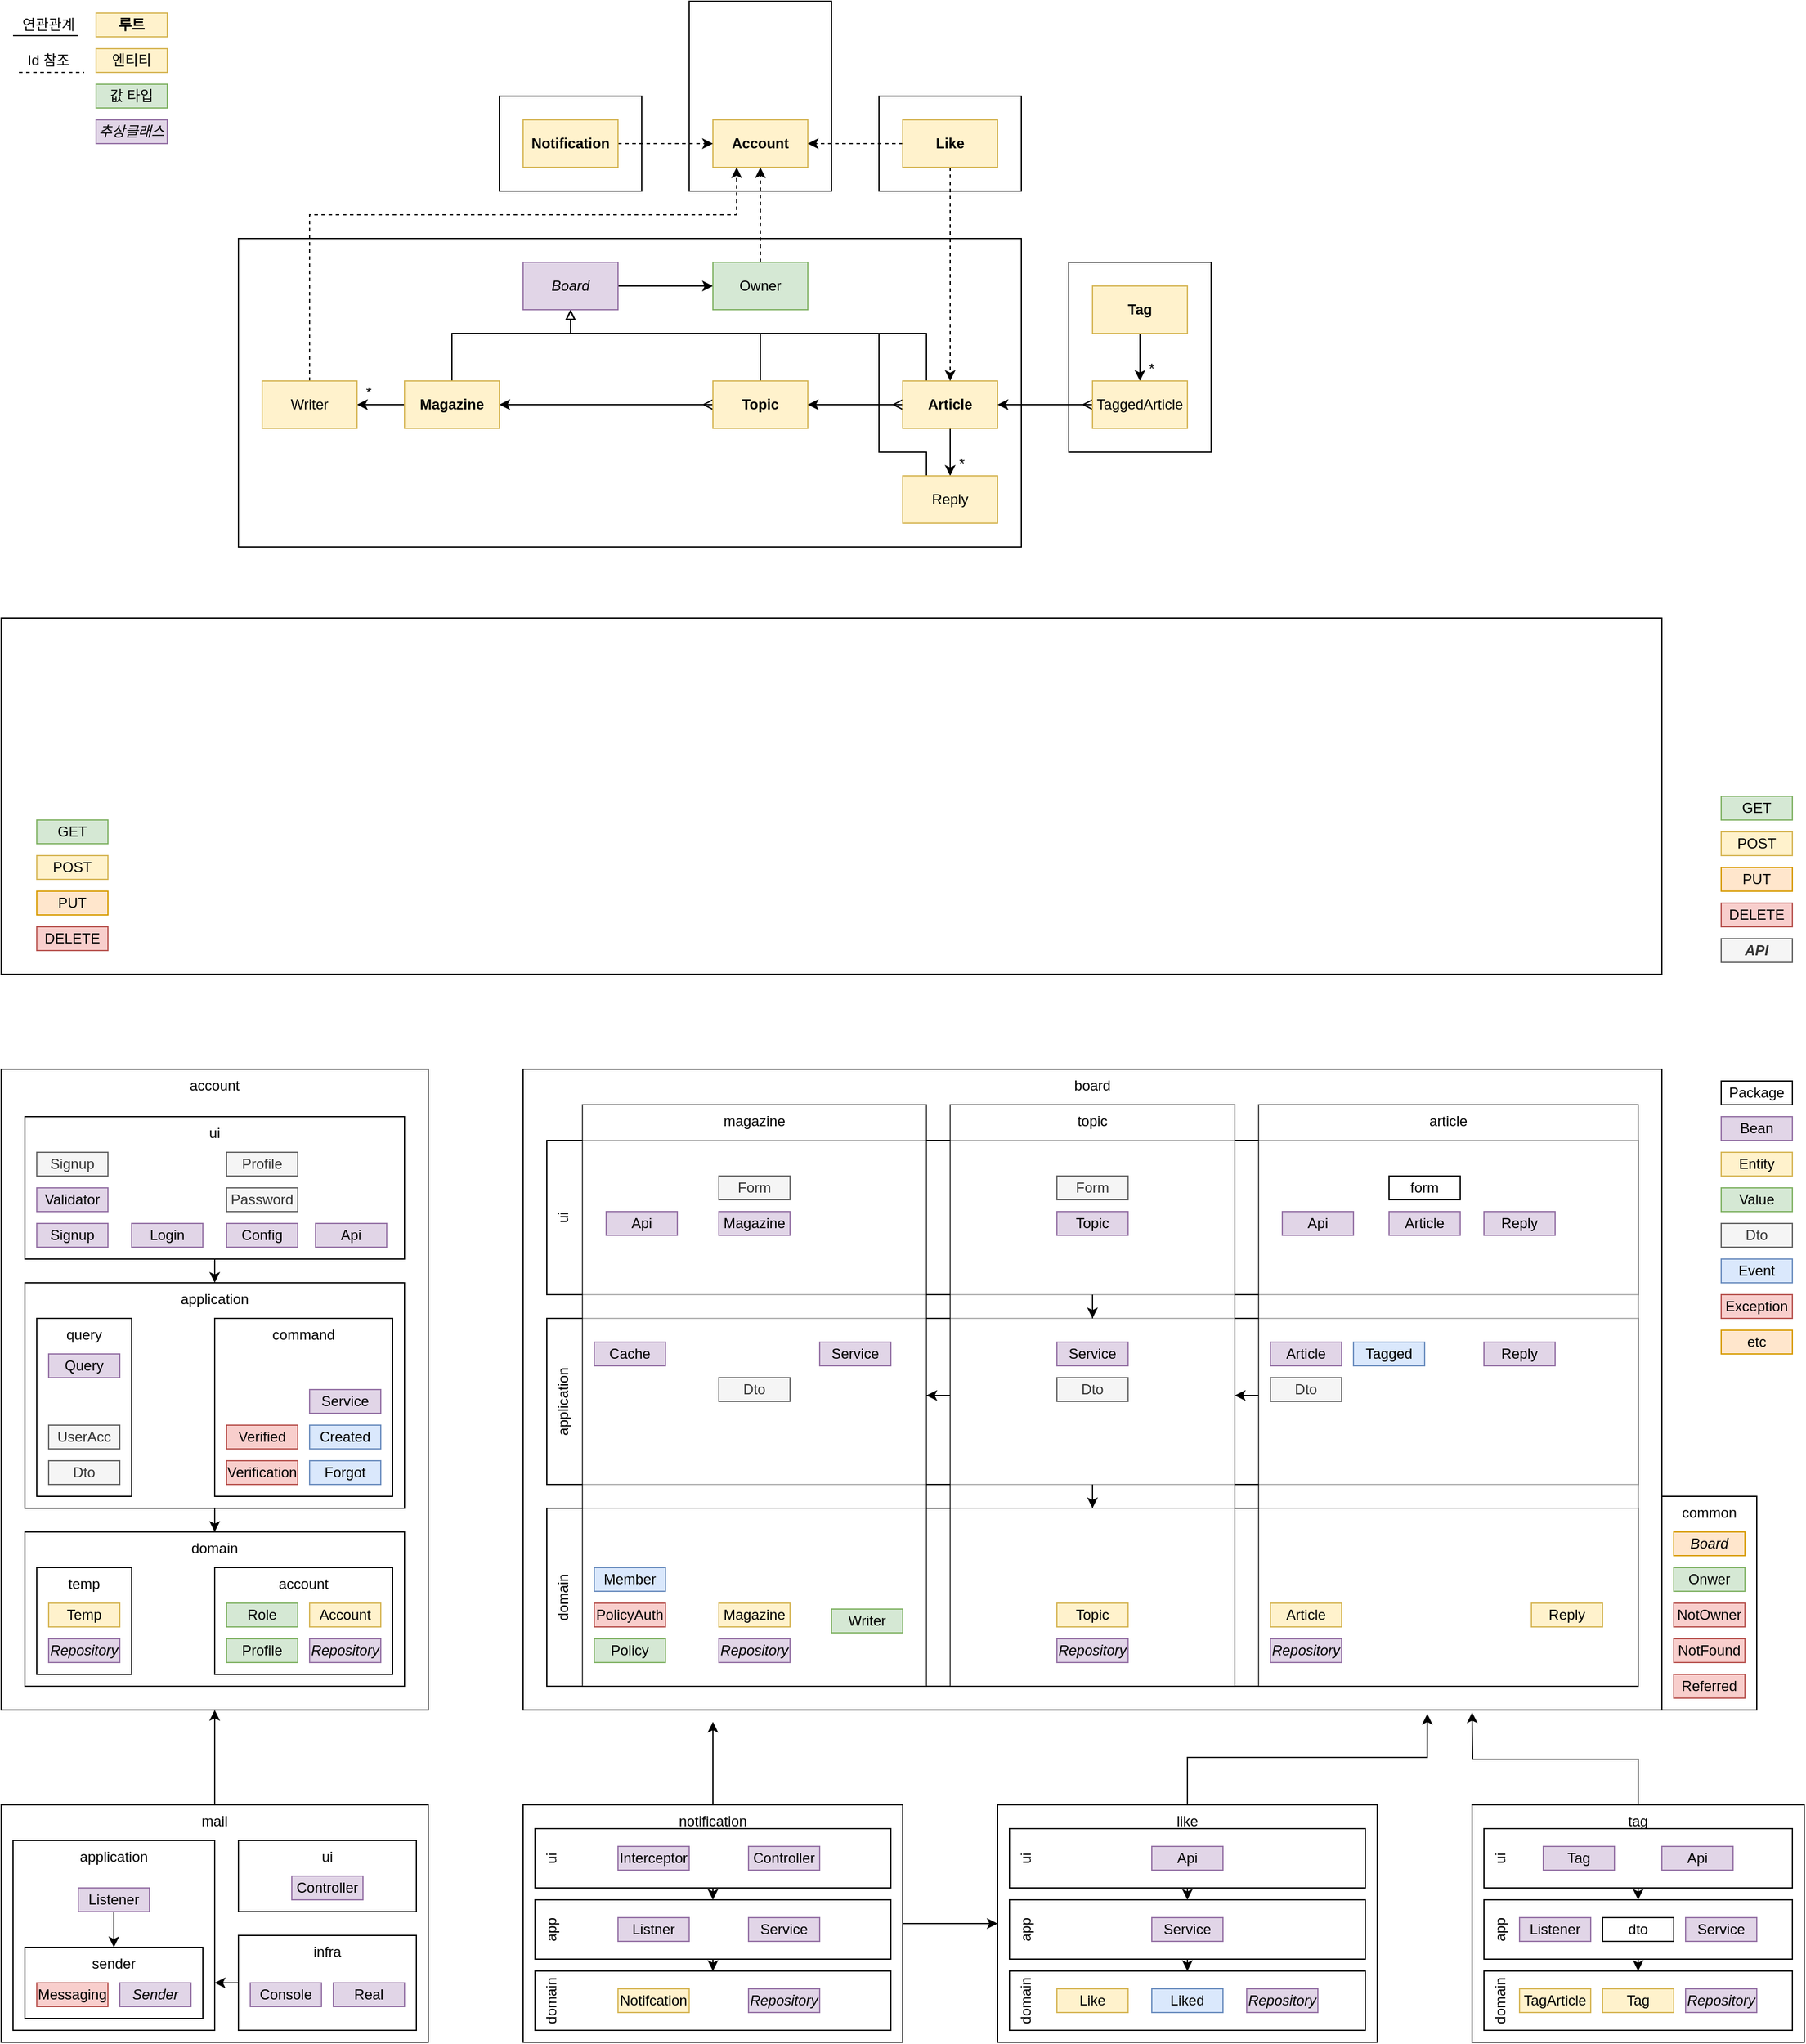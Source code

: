 <mxfile version="13.9.9" type="device"><diagram id="ZZNJzAvCKGJNHufnDKFV" name="Page-1"><mxGraphModel dx="2677" dy="1227" grid="1" gridSize="10" guides="1" tooltips="1" connect="1" arrows="1" fold="1" page="1" pageScale="1" pageWidth="1600" pageHeight="900" math="0" shadow="0"><root><mxCell id="0"/><mxCell id="1" parent="0"/><mxCell id="pK3plaUY-_CS5rjRikKl-25" value="mail" style="rounded=0;whiteSpace=wrap;html=1;horizontal=1;verticalAlign=top;" parent="1" vertex="1"><mxGeometry x="40" y="1560" width="360" height="200" as="geometry"/></mxCell><mxCell id="Tngi1Fy2NmoNI1kwDpmV-51" value="application" style="rounded=0;whiteSpace=wrap;html=1;horizontal=1;verticalAlign=top;" vertex="1" parent="1"><mxGeometry x="50" y="1590" width="170" height="160" as="geometry"/></mxCell><mxCell id="Tngi1Fy2NmoNI1kwDpmV-60" value="sender" style="rounded=0;whiteSpace=wrap;html=1;horizontal=1;verticalAlign=top;" vertex="1" parent="1"><mxGeometry x="60" y="1680" width="150" height="60" as="geometry"/></mxCell><mxCell id="Tngi1Fy2NmoNI1kwDpmV-71" style="edgeStyle=orthogonalEdgeStyle;rounded=0;orthogonalLoop=1;jettySize=auto;html=1;exitX=0.5;exitY=0;exitDx=0;exitDy=0;startArrow=none;startFill=0;endArrow=classic;endFill=1;" edge="1" parent="1" source="pK3plaUY-_CS5rjRikKl-27"><mxGeometry relative="1" as="geometry"><mxPoint x="640" y="1490" as="targetPoint"/></mxGeometry></mxCell><mxCell id="pK3plaUY-_CS5rjRikKl-27" value="notification" style="rounded=0;whiteSpace=wrap;html=1;horizontal=1;verticalAlign=top;" parent="1" vertex="1"><mxGeometry x="480" y="1560" width="320" height="200" as="geometry"/></mxCell><mxCell id="Tngi1Fy2NmoNI1kwDpmV-47" value="domain" style="rounded=0;whiteSpace=wrap;html=1;horizontal=0;verticalAlign=top;" vertex="1" parent="1"><mxGeometry x="490" y="1700" width="300" height="50" as="geometry"/></mxCell><mxCell id="Tngi1Fy2NmoNI1kwDpmV-65" style="edgeStyle=orthogonalEdgeStyle;rounded=0;orthogonalLoop=1;jettySize=auto;html=1;exitX=0.5;exitY=1;exitDx=0;exitDy=0;entryX=0.5;entryY=0;entryDx=0;entryDy=0;startArrow=none;startFill=0;endArrow=classic;endFill=1;" edge="1" parent="1" source="Tngi1Fy2NmoNI1kwDpmV-48" target="Tngi1Fy2NmoNI1kwDpmV-47"><mxGeometry relative="1" as="geometry"/></mxCell><mxCell id="Tngi1Fy2NmoNI1kwDpmV-48" value="app" style="rounded=0;whiteSpace=wrap;html=1;horizontal=0;verticalAlign=top;" vertex="1" parent="1"><mxGeometry x="490" y="1640" width="300" height="50" as="geometry"/></mxCell><mxCell id="Tngi1Fy2NmoNI1kwDpmV-64" style="edgeStyle=orthogonalEdgeStyle;rounded=0;orthogonalLoop=1;jettySize=auto;html=1;exitX=0.5;exitY=1;exitDx=0;exitDy=0;entryX=0.5;entryY=0;entryDx=0;entryDy=0;startArrow=none;startFill=0;endArrow=classic;endFill=1;" edge="1" parent="1" source="Tngi1Fy2NmoNI1kwDpmV-49" target="Tngi1Fy2NmoNI1kwDpmV-48"><mxGeometry relative="1" as="geometry"/></mxCell><mxCell id="Tngi1Fy2NmoNI1kwDpmV-49" value="ui" style="rounded=0;whiteSpace=wrap;html=1;horizontal=0;verticalAlign=top;" vertex="1" parent="1"><mxGeometry x="490" y="1580" width="300" height="50" as="geometry"/></mxCell><mxCell id="pK3plaUY-_CS5rjRikKl-29" value="tag" style="rounded=0;whiteSpace=wrap;html=1;horizontal=1;verticalAlign=top;" parent="1" vertex="1"><mxGeometry x="1280" y="1560" width="280" height="200" as="geometry"/></mxCell><mxCell id="Tngi1Fy2NmoNI1kwDpmV-44" value="domain" style="rounded=0;whiteSpace=wrap;html=1;horizontal=0;verticalAlign=top;" vertex="1" parent="1"><mxGeometry x="1290" y="1700" width="260" height="50" as="geometry"/></mxCell><mxCell id="Tngi1Fy2NmoNI1kwDpmV-69" style="edgeStyle=orthogonalEdgeStyle;rounded=0;orthogonalLoop=1;jettySize=auto;html=1;exitX=0.5;exitY=1;exitDx=0;exitDy=0;entryX=0.5;entryY=0;entryDx=0;entryDy=0;startArrow=none;startFill=0;endArrow=classic;endFill=1;" edge="1" parent="1" source="Tngi1Fy2NmoNI1kwDpmV-45" target="Tngi1Fy2NmoNI1kwDpmV-44"><mxGeometry relative="1" as="geometry"/></mxCell><mxCell id="Tngi1Fy2NmoNI1kwDpmV-45" value="app" style="rounded=0;whiteSpace=wrap;html=1;horizontal=0;verticalAlign=top;" vertex="1" parent="1"><mxGeometry x="1290" y="1640" width="260" height="50" as="geometry"/></mxCell><mxCell id="Tngi1Fy2NmoNI1kwDpmV-68" style="edgeStyle=orthogonalEdgeStyle;rounded=0;orthogonalLoop=1;jettySize=auto;html=1;exitX=0.5;exitY=1;exitDx=0;exitDy=0;entryX=0.5;entryY=0;entryDx=0;entryDy=0;startArrow=none;startFill=0;endArrow=classic;endFill=1;" edge="1" parent="1" source="Tngi1Fy2NmoNI1kwDpmV-46" target="Tngi1Fy2NmoNI1kwDpmV-45"><mxGeometry relative="1" as="geometry"/></mxCell><mxCell id="Tngi1Fy2NmoNI1kwDpmV-46" value="ui" style="rounded=0;whiteSpace=wrap;html=1;horizontal=0;verticalAlign=top;" vertex="1" parent="1"><mxGeometry x="1290" y="1580" width="260" height="50" as="geometry"/></mxCell><mxCell id="Tngi1Fy2NmoNI1kwDpmV-52" value="ui" style="rounded=0;whiteSpace=wrap;html=1;horizontal=1;verticalAlign=top;" vertex="1" parent="1"><mxGeometry x="240" y="1590" width="150" height="60" as="geometry"/></mxCell><mxCell id="Tngi1Fy2NmoNI1kwDpmV-59" style="edgeStyle=orthogonalEdgeStyle;rounded=0;orthogonalLoop=1;jettySize=auto;html=1;exitX=0;exitY=0.5;exitDx=0;exitDy=0;entryX=1;entryY=0.75;entryDx=0;entryDy=0;startArrow=none;startFill=0;endArrow=classic;endFill=1;" edge="1" parent="1" source="Tngi1Fy2NmoNI1kwDpmV-50" target="Tngi1Fy2NmoNI1kwDpmV-51"><mxGeometry relative="1" as="geometry"/></mxCell><mxCell id="Tngi1Fy2NmoNI1kwDpmV-50" value="infra" style="rounded=0;whiteSpace=wrap;html=1;horizontal=1;verticalAlign=top;" vertex="1" parent="1"><mxGeometry x="240" y="1670" width="150" height="80" as="geometry"/></mxCell><mxCell id="pK3plaUY-_CS5rjRikKl-28" value="like" style="rounded=0;whiteSpace=wrap;html=1;horizontal=1;verticalAlign=top;" parent="1" vertex="1"><mxGeometry x="880" y="1560" width="320" height="200" as="geometry"/></mxCell><mxCell id="Tngi1Fy2NmoNI1kwDpmV-43" value="domain" style="rounded=0;whiteSpace=wrap;html=1;horizontal=0;verticalAlign=top;" vertex="1" parent="1"><mxGeometry x="890" y="1700" width="300" height="50" as="geometry"/></mxCell><mxCell id="Tngi1Fy2NmoNI1kwDpmV-67" style="edgeStyle=orthogonalEdgeStyle;rounded=0;orthogonalLoop=1;jettySize=auto;html=1;exitX=0.5;exitY=1;exitDx=0;exitDy=0;entryX=0.5;entryY=0;entryDx=0;entryDy=0;startArrow=none;startFill=0;endArrow=classic;endFill=1;" edge="1" parent="1" source="Tngi1Fy2NmoNI1kwDpmV-42" target="Tngi1Fy2NmoNI1kwDpmV-43"><mxGeometry relative="1" as="geometry"/></mxCell><mxCell id="Tngi1Fy2NmoNI1kwDpmV-42" value="app" style="rounded=0;whiteSpace=wrap;html=1;horizontal=0;verticalAlign=top;" vertex="1" parent="1"><mxGeometry x="890" y="1640" width="300" height="50" as="geometry"/></mxCell><mxCell id="Tngi1Fy2NmoNI1kwDpmV-66" style="edgeStyle=orthogonalEdgeStyle;rounded=0;orthogonalLoop=1;jettySize=auto;html=1;exitX=0.5;exitY=1;exitDx=0;exitDy=0;entryX=0.5;entryY=0;entryDx=0;entryDy=0;startArrow=none;startFill=0;endArrow=classic;endFill=1;" edge="1" parent="1" source="Tngi1Fy2NmoNI1kwDpmV-41" target="Tngi1Fy2NmoNI1kwDpmV-42"><mxGeometry relative="1" as="geometry"/></mxCell><mxCell id="Tngi1Fy2NmoNI1kwDpmV-41" value="ui" style="rounded=0;whiteSpace=wrap;html=1;horizontal=0;verticalAlign=top;" vertex="1" parent="1"><mxGeometry x="890" y="1580" width="300" height="50" as="geometry"/></mxCell><mxCell id="Tngi1Fy2NmoNI1kwDpmV-29" value="" style="rounded=0;whiteSpace=wrap;html=1;horizontal=1;verticalAlign=top;" vertex="1" parent="1"><mxGeometry x="240" y="240" width="660" height="260" as="geometry"/></mxCell><mxCell id="pK3plaUY-_CS5rjRikKl-26" value="board" style="rounded=0;whiteSpace=wrap;html=1;horizontal=1;verticalAlign=top;" parent="1" vertex="1"><mxGeometry x="480" y="940" width="960" height="540" as="geometry"/></mxCell><mxCell id="Tngi1Fy2NmoNI1kwDpmV-13" value="domain" style="rounded=0;whiteSpace=wrap;html=1;horizontal=0;verticalAlign=top;" vertex="1" parent="1"><mxGeometry x="500" y="1310" width="920" height="150" as="geometry"/></mxCell><mxCell id="Tngi1Fy2NmoNI1kwDpmV-12" value="application" style="rounded=0;whiteSpace=wrap;html=1;horizontal=0;verticalAlign=top;" vertex="1" parent="1"><mxGeometry x="500" y="1150" width="920" height="140" as="geometry"/></mxCell><mxCell id="Tngi1Fy2NmoNI1kwDpmV-11" value="ui" style="rounded=0;whiteSpace=wrap;html=1;horizontal=0;verticalAlign=top;" vertex="1" parent="1"><mxGeometry x="500" y="1000" width="920" height="130" as="geometry"/></mxCell><mxCell id="pK3plaUY-_CS5rjRikKl-41" value="topic" style="rounded=0;whiteSpace=wrap;html=1;horizontal=1;verticalAlign=top;opacity=70;" parent="1" vertex="1"><mxGeometry x="840" y="970" width="240" height="490" as="geometry"/></mxCell><mxCell id="Tngi1Fy2NmoNI1kwDpmV-17" style="edgeStyle=orthogonalEdgeStyle;rounded=0;orthogonalLoop=1;jettySize=auto;html=1;exitX=0.5;exitY=1;exitDx=0;exitDy=0;" edge="1" parent="1" source="Tngi1Fy2NmoNI1kwDpmV-12" target="Tngi1Fy2NmoNI1kwDpmV-13"><mxGeometry relative="1" as="geometry"/></mxCell><mxCell id="Tngi1Fy2NmoNI1kwDpmV-16" style="edgeStyle=orthogonalEdgeStyle;rounded=0;orthogonalLoop=1;jettySize=auto;html=1;exitX=0.5;exitY=1;exitDx=0;exitDy=0;" edge="1" parent="1" source="Tngi1Fy2NmoNI1kwDpmV-11" target="Tngi1Fy2NmoNI1kwDpmV-12"><mxGeometry relative="1" as="geometry"/></mxCell><mxCell id="pK3plaUY-_CS5rjRikKl-39" value="magazine" style="rounded=0;whiteSpace=wrap;html=1;horizontal=1;verticalAlign=top;opacity=70;" parent="1" vertex="1"><mxGeometry x="530" y="970" width="290" height="490" as="geometry"/></mxCell><mxCell id="pK3plaUY-_CS5rjRikKl-18" value="account" style="rounded=0;whiteSpace=wrap;html=1;horizontal=1;verticalAlign=top;" parent="1" vertex="1"><mxGeometry x="40" y="940" width="360" height="540" as="geometry"/></mxCell><mxCell id="pK3plaUY-_CS5rjRikKl-21" value="application" style="rounded=0;whiteSpace=wrap;html=1;horizontal=1;verticalAlign=top;" parent="1" vertex="1"><mxGeometry x="60" y="1120" width="320" height="190" as="geometry"/></mxCell><mxCell id="n-Appd4k0UnREagx-Lx7-7" value="command" style="rounded=0;whiteSpace=wrap;html=1;horizontal=1;verticalAlign=top;" parent="1" vertex="1"><mxGeometry x="220" y="1150" width="150" height="150" as="geometry"/></mxCell><mxCell id="n-Appd4k0UnREagx-Lx7-6" value="query" style="rounded=0;whiteSpace=wrap;html=1;horizontal=1;verticalAlign=top;" parent="1" vertex="1"><mxGeometry x="70" y="1150" width="80" height="150" as="geometry"/></mxCell><mxCell id="pK3plaUY-_CS5rjRikKl-194" value="" style="rounded=0;whiteSpace=wrap;html=1;horizontal=1;verticalAlign=top;" parent="1" vertex="1"><mxGeometry x="460" y="120" width="120" height="80" as="geometry"/></mxCell><mxCell id="pK3plaUY-_CS5rjRikKl-192" value="" style="rounded=0;whiteSpace=wrap;html=1;horizontal=1;verticalAlign=top;" parent="1" vertex="1"><mxGeometry x="620" y="40" width="120" height="160" as="geometry"/></mxCell><mxCell id="pK3plaUY-_CS5rjRikKl-191" value="" style="rounded=0;whiteSpace=wrap;html=1;horizontal=1;verticalAlign=top;" parent="1" vertex="1"><mxGeometry x="780" y="120" width="120" height="80" as="geometry"/></mxCell><mxCell id="pK3plaUY-_CS5rjRikKl-12" value="" style="rounded=0;whiteSpace=wrap;html=1;strokeColor=none;" parent="1" vertex="1"><mxGeometry x="1480" y="940" width="80" height="250" as="geometry"/></mxCell><mxCell id="bLUCcpAfqZSqvqKswfC0-164" style="edgeStyle=orthogonalEdgeStyle;rounded=0;orthogonalLoop=1;jettySize=auto;html=1;exitX=0.5;exitY=1;exitDx=0;exitDy=0;entryX=0.5;entryY=0;entryDx=0;entryDy=0;" parent="1" edge="1"><mxGeometry relative="1" as="geometry"><mxPoint x="690" y="165" as="sourcePoint"/></mxGeometry></mxCell><mxCell id="bLUCcpAfqZSqvqKswfC0-166" style="edgeStyle=orthogonalEdgeStyle;rounded=0;orthogonalLoop=1;jettySize=auto;html=1;exitX=0.5;exitY=1;exitDx=0;exitDy=0;entryX=0.5;entryY=0;entryDx=0;entryDy=0;" parent="1" edge="1"><mxGeometry relative="1" as="geometry"><mxPoint x="690" y="195" as="sourcePoint"/></mxGeometry></mxCell><mxCell id="pK3plaUY-_CS5rjRikKl-11" value="Bean" style="rounded=0;whiteSpace=wrap;html=1;strokeColor=#9673a6;fillColor=#e1d5e7;" parent="1" vertex="1"><mxGeometry x="1490" y="980" width="60" height="20" as="geometry"/></mxCell><mxCell id="pK3plaUY-_CS5rjRikKl-13" value="Exception" style="rounded=0;whiteSpace=wrap;html=1;strokeColor=#b85450;fillColor=#f8cecc;" parent="1" vertex="1"><mxGeometry x="1490" y="1130" width="60" height="20" as="geometry"/></mxCell><mxCell id="pK3plaUY-_CS5rjRikKl-14" value="Entity" style="rounded=0;whiteSpace=wrap;html=1;strokeColor=#d6b656;fillColor=#fff2cc;" parent="1" vertex="1"><mxGeometry x="1490" y="1010" width="60" height="20" as="geometry"/></mxCell><mxCell id="pK3plaUY-_CS5rjRikKl-15" value="Value" style="rounded=0;whiteSpace=wrap;html=1;strokeColor=#82b366;fillColor=#d5e8d4;" parent="1" vertex="1"><mxGeometry x="1490" y="1040" width="60" height="20" as="geometry"/></mxCell><mxCell id="pK3plaUY-_CS5rjRikKl-16" value="Dto" style="rounded=0;whiteSpace=wrap;html=1;strokeColor=#666666;fillColor=#f5f5f5;fontColor=#333333;" parent="1" vertex="1"><mxGeometry x="1490" y="1070" width="60" height="20" as="geometry"/></mxCell><mxCell id="pK3plaUY-_CS5rjRikKl-17" value="Event" style="rounded=0;whiteSpace=wrap;html=1;strokeColor=#6c8ebf;fillColor=#dae8fc;" parent="1" vertex="1"><mxGeometry x="1490" y="1100" width="60" height="20" as="geometry"/></mxCell><mxCell id="pK3plaUY-_CS5rjRikKl-138" style="edgeStyle=orthogonalEdgeStyle;rounded=0;orthogonalLoop=1;jettySize=auto;html=1;exitX=0.5;exitY=1;exitDx=0;exitDy=0;entryX=0.5;entryY=0;entryDx=0;entryDy=0;startArrow=none;startFill=0;" parent="1" source="pK3plaUY-_CS5rjRikKl-20" target="pK3plaUY-_CS5rjRikKl-21" edge="1"><mxGeometry relative="1" as="geometry"/></mxCell><mxCell id="pK3plaUY-_CS5rjRikKl-20" value="ui" style="rounded=0;whiteSpace=wrap;html=1;horizontal=1;verticalAlign=top;" parent="1" vertex="1"><mxGeometry x="60" y="980" width="320" height="120" as="geometry"/></mxCell><mxCell id="pK3plaUY-_CS5rjRikKl-139" style="edgeStyle=orthogonalEdgeStyle;rounded=0;orthogonalLoop=1;jettySize=auto;html=1;exitX=0.5;exitY=1;exitDx=0;exitDy=0;entryX=0.5;entryY=0;entryDx=0;entryDy=0;startArrow=none;startFill=0;" parent="1" source="pK3plaUY-_CS5rjRikKl-21" target="pK3plaUY-_CS5rjRikKl-22" edge="1"><mxGeometry relative="1" as="geometry"/></mxCell><mxCell id="pK3plaUY-_CS5rjRikKl-22" value="domain" style="rounded=0;whiteSpace=wrap;html=1;horizontal=1;verticalAlign=top;" parent="1" vertex="1"><mxGeometry x="60" y="1330" width="320" height="130" as="geometry"/></mxCell><mxCell id="pK3plaUY-_CS5rjRikKl-155" style="edgeStyle=orthogonalEdgeStyle;rounded=0;orthogonalLoop=1;jettySize=auto;html=1;exitX=0.5;exitY=0;exitDx=0;exitDy=0;entryX=0.5;entryY=1;entryDx=0;entryDy=0;startArrow=none;startFill=0;" parent="1" source="pK3plaUY-_CS5rjRikKl-25" target="pK3plaUY-_CS5rjRikKl-18" edge="1"><mxGeometry relative="1" as="geometry"/></mxCell><mxCell id="pK3plaUY-_CS5rjRikKl-154" style="edgeStyle=orthogonalEdgeStyle;rounded=0;orthogonalLoop=1;jettySize=auto;html=1;exitX=1;exitY=0.5;exitDx=0;exitDy=0;entryX=0;entryY=0.5;entryDx=0;entryDy=0;startArrow=none;startFill=0;" parent="1" source="pK3plaUY-_CS5rjRikKl-27" target="pK3plaUY-_CS5rjRikKl-28" edge="1"><mxGeometry relative="1" as="geometry"/></mxCell><mxCell id="pK3plaUY-_CS5rjRikKl-152" style="edgeStyle=orthogonalEdgeStyle;rounded=0;orthogonalLoop=1;jettySize=auto;html=1;exitX=0.5;exitY=0;exitDx=0;exitDy=0;entryX=0.794;entryY=1.006;entryDx=0;entryDy=0;startArrow=none;startFill=0;entryPerimeter=0;" parent="1" source="pK3plaUY-_CS5rjRikKl-28" target="pK3plaUY-_CS5rjRikKl-26" edge="1"><mxGeometry relative="1" as="geometry"/></mxCell><mxCell id="pK3plaUY-_CS5rjRikKl-151" style="edgeStyle=orthogonalEdgeStyle;rounded=0;orthogonalLoop=1;jettySize=auto;html=1;startArrow=none;startFill=0;" parent="1" source="pK3plaUY-_CS5rjRikKl-29" edge="1"><mxGeometry relative="1" as="geometry"><mxPoint x="1280" y="1482" as="targetPoint"/></mxGeometry></mxCell><mxCell id="Tngi1Fy2NmoNI1kwDpmV-15" style="edgeStyle=orthogonalEdgeStyle;rounded=0;orthogonalLoop=1;jettySize=auto;html=1;exitX=0;exitY=0.5;exitDx=0;exitDy=0;entryX=1;entryY=0.5;entryDx=0;entryDy=0;" edge="1" parent="1" source="pK3plaUY-_CS5rjRikKl-40" target="pK3plaUY-_CS5rjRikKl-41"><mxGeometry relative="1" as="geometry"/></mxCell><mxCell id="pK3plaUY-_CS5rjRikKl-40" value="article" style="rounded=0;whiteSpace=wrap;html=1;horizontal=1;verticalAlign=top;opacity=70;" parent="1" vertex="1"><mxGeometry x="1100" y="970" width="320" height="490" as="geometry"/></mxCell><mxCell id="Tngi1Fy2NmoNI1kwDpmV-14" style="edgeStyle=orthogonalEdgeStyle;rounded=0;orthogonalLoop=1;jettySize=auto;html=1;exitX=0;exitY=0.5;exitDx=0;exitDy=0;" edge="1" parent="1" source="pK3plaUY-_CS5rjRikKl-41" target="pK3plaUY-_CS5rjRikKl-39"><mxGeometry relative="1" as="geometry"/></mxCell><mxCell id="pK3plaUY-_CS5rjRikKl-42" value="common" style="rounded=0;whiteSpace=wrap;html=1;horizontal=1;verticalAlign=top;" parent="1" vertex="1"><mxGeometry x="1440" y="1300" width="80" height="180" as="geometry"/></mxCell><mxCell id="pK3plaUY-_CS5rjRikKl-45" value="Login" style="rounded=0;whiteSpace=wrap;html=1;strokeColor=#9673a6;fillColor=#e1d5e7;" parent="1" vertex="1"><mxGeometry x="150" y="1070" width="60" height="20" as="geometry"/></mxCell><mxCell id="pK3plaUY-_CS5rjRikKl-46" value="Config" style="rounded=0;whiteSpace=wrap;html=1;strokeColor=#9673a6;fillColor=#e1d5e7;" parent="1" vertex="1"><mxGeometry x="230" y="1070" width="60" height="20" as="geometry"/></mxCell><mxCell id="pK3plaUY-_CS5rjRikKl-47" value="Validator" style="rounded=0;whiteSpace=wrap;html=1;strokeColor=#9673a6;fillColor=#e1d5e7;" parent="1" vertex="1"><mxGeometry x="70" y="1040" width="60" height="20" as="geometry"/></mxCell><mxCell id="pK3plaUY-_CS5rjRikKl-48" value="Signup" style="rounded=0;whiteSpace=wrap;html=1;strokeColor=#666666;fillColor=#f5f5f5;fontColor=#333333;" parent="1" vertex="1"><mxGeometry x="70" y="1010" width="60" height="20" as="geometry"/></mxCell><mxCell id="pK3plaUY-_CS5rjRikKl-49" value="Password" style="rounded=0;whiteSpace=wrap;html=1;strokeColor=#666666;fillColor=#f5f5f5;fontColor=#333333;" parent="1" vertex="1"><mxGeometry x="230" y="1040" width="60" height="20" as="geometry"/></mxCell><mxCell id="pK3plaUY-_CS5rjRikKl-50" value="Profile" style="rounded=0;whiteSpace=wrap;html=1;strokeColor=#666666;fillColor=#f5f5f5;fontColor=#333333;" parent="1" vertex="1"><mxGeometry x="230" y="1010" width="60" height="20" as="geometry"/></mxCell><mxCell id="pK3plaUY-_CS5rjRikKl-51" value="Service" style="rounded=0;whiteSpace=wrap;html=1;strokeColor=#9673a6;fillColor=#e1d5e7;" parent="1" vertex="1"><mxGeometry x="300" y="1210" width="60" height="20" as="geometry"/></mxCell><mxCell id="pK3plaUY-_CS5rjRikKl-52" value="Verified" style="rounded=0;whiteSpace=wrap;html=1;strokeColor=#b85450;fillColor=#f8cecc;" parent="1" vertex="1"><mxGeometry x="230" y="1240" width="60" height="20" as="geometry"/></mxCell><mxCell id="pK3plaUY-_CS5rjRikKl-55" value="UserAcc" style="rounded=0;whiteSpace=wrap;html=1;strokeColor=#666666;fillColor=#f5f5f5;fontColor=#333333;" parent="1" vertex="1"><mxGeometry x="80" y="1240" width="60" height="20" as="geometry"/></mxCell><mxCell id="pK3plaUY-_CS5rjRikKl-56" value="Dto" style="rounded=0;whiteSpace=wrap;html=1;strokeColor=#666666;fillColor=#f5f5f5;fontColor=#333333;" parent="1" vertex="1"><mxGeometry x="80" y="1270" width="60" height="20" as="geometry"/></mxCell><mxCell id="pK3plaUY-_CS5rjRikKl-57" value="temp" style="rounded=0;whiteSpace=wrap;html=1;horizontal=1;verticalAlign=top;" parent="1" vertex="1"><mxGeometry x="70" y="1360" width="80" height="90" as="geometry"/></mxCell><mxCell id="pK3plaUY-_CS5rjRikKl-58" value="account" style="rounded=0;whiteSpace=wrap;html=1;horizontal=1;verticalAlign=top;" parent="1" vertex="1"><mxGeometry x="220" y="1360" width="150" height="90" as="geometry"/></mxCell><mxCell id="pK3plaUY-_CS5rjRikKl-59" value="Repository" style="rounded=0;whiteSpace=wrap;html=1;strokeColor=#9673a6;fillColor=#e1d5e7;fontStyle=2" parent="1" vertex="1"><mxGeometry x="80" y="1420" width="60" height="20" as="geometry"/></mxCell><mxCell id="pK3plaUY-_CS5rjRikKl-60" value="Temp" style="rounded=0;whiteSpace=wrap;html=1;strokeColor=#d6b656;fillColor=#fff2cc;" parent="1" vertex="1"><mxGeometry x="80" y="1390" width="60" height="20" as="geometry"/></mxCell><mxCell id="pK3plaUY-_CS5rjRikKl-61" value="Verification" style="rounded=0;whiteSpace=wrap;html=1;strokeColor=#b85450;fillColor=#f8cecc;" parent="1" vertex="1"><mxGeometry x="230" y="1270" width="60" height="20" as="geometry"/></mxCell><mxCell id="pK3plaUY-_CS5rjRikKl-63" value="Created" style="rounded=0;whiteSpace=wrap;html=1;strokeColor=#6c8ebf;fillColor=#dae8fc;" parent="1" vertex="1"><mxGeometry x="300" y="1240" width="60" height="20" as="geometry"/></mxCell><mxCell id="pK3plaUY-_CS5rjRikKl-64" value="Repository" style="rounded=0;whiteSpace=wrap;html=1;strokeColor=#9673a6;fillColor=#e1d5e7;fontStyle=2" parent="1" vertex="1"><mxGeometry x="300" y="1420" width="60" height="20" as="geometry"/></mxCell><mxCell id="pK3plaUY-_CS5rjRikKl-65" value="Account" style="rounded=0;whiteSpace=wrap;html=1;strokeColor=#d6b656;fillColor=#fff2cc;" parent="1" vertex="1"><mxGeometry x="300" y="1390" width="60" height="20" as="geometry"/></mxCell><mxCell id="pK3plaUY-_CS5rjRikKl-67" value="Forgot" style="rounded=0;whiteSpace=wrap;html=1;strokeColor=#6c8ebf;fillColor=#dae8fc;" parent="1" vertex="1"><mxGeometry x="300" y="1270" width="60" height="20" as="geometry"/></mxCell><mxCell id="pK3plaUY-_CS5rjRikKl-72" value="Role" style="rounded=0;whiteSpace=wrap;html=1;strokeColor=#82b366;fillColor=#d5e8d4;" parent="1" vertex="1"><mxGeometry x="230" y="1390" width="60" height="20" as="geometry"/></mxCell><mxCell id="pK3plaUY-_CS5rjRikKl-73" value="Profile" style="rounded=0;whiteSpace=wrap;html=1;strokeColor=#82b366;fillColor=#d5e8d4;" parent="1" vertex="1"><mxGeometry x="230" y="1420" width="60" height="20" as="geometry"/></mxCell><mxCell id="pK3plaUY-_CS5rjRikKl-74" value="Sender" style="rounded=0;whiteSpace=wrap;html=1;strokeColor=#9673a6;fillColor=#e1d5e7;fontStyle=2" parent="1" vertex="1"><mxGeometry x="140" y="1710" width="60" height="20" as="geometry"/></mxCell><mxCell id="pK3plaUY-_CS5rjRikKl-77" value="Console" style="rounded=0;whiteSpace=wrap;html=1;strokeColor=#9673a6;fillColor=#e1d5e7;" parent="1" vertex="1"><mxGeometry x="250" y="1710" width="60" height="20" as="geometry"/></mxCell><mxCell id="pK3plaUY-_CS5rjRikKl-78" value="Real" style="rounded=0;whiteSpace=wrap;html=1;strokeColor=#9673a6;fillColor=#e1d5e7;" parent="1" vertex="1"><mxGeometry x="320" y="1710" width="60" height="20" as="geometry"/></mxCell><mxCell id="pK3plaUY-_CS5rjRikKl-79" value="Messaging" style="rounded=0;whiteSpace=wrap;html=1;strokeColor=#b85450;fillColor=#f8cecc;" parent="1" vertex="1"><mxGeometry x="70" y="1710" width="60" height="20" as="geometry"/></mxCell><mxCell id="pK3plaUY-_CS5rjRikKl-80" value="Controller" style="rounded=0;whiteSpace=wrap;html=1;strokeColor=#9673a6;fillColor=#e1d5e7;" parent="1" vertex="1"><mxGeometry x="285" y="1620" width="60" height="20" as="geometry"/></mxCell><mxCell id="pK3plaUY-_CS5rjRikKl-81" value="Magazine" style="rounded=0;whiteSpace=wrap;html=1;strokeColor=#9673a6;fillColor=#e1d5e7;" parent="1" vertex="1"><mxGeometry x="645" y="1060" width="60" height="20" as="geometry"/></mxCell><mxCell id="pK3plaUY-_CS5rjRikKl-82" value="Topic" style="rounded=0;whiteSpace=wrap;html=1;strokeColor=#9673a6;fillColor=#e1d5e7;" parent="1" vertex="1"><mxGeometry x="930" y="1060" width="60" height="20" as="geometry"/></mxCell><mxCell id="pK3plaUY-_CS5rjRikKl-83" value="Article" style="rounded=0;whiteSpace=wrap;html=1;strokeColor=#9673a6;fillColor=#e1d5e7;" parent="1" vertex="1"><mxGeometry x="1210" y="1060" width="60" height="20" as="geometry"/></mxCell><mxCell id="pK3plaUY-_CS5rjRikKl-84" value="Reply" style="rounded=0;whiteSpace=wrap;html=1;strokeColor=#9673a6;fillColor=#e1d5e7;" parent="1" vertex="1"><mxGeometry x="1290" y="1060" width="60" height="20" as="geometry"/></mxCell><mxCell id="pK3plaUY-_CS5rjRikKl-85" value="Form" style="rounded=0;whiteSpace=wrap;html=1;strokeColor=#666666;fillColor=#f5f5f5;fontColor=#333333;" parent="1" vertex="1"><mxGeometry x="645" y="1030" width="60" height="20" as="geometry"/></mxCell><mxCell id="pK3plaUY-_CS5rjRikKl-86" value="Form" style="rounded=0;whiteSpace=wrap;html=1;strokeColor=#666666;fillColor=#f5f5f5;fontColor=#333333;" parent="1" vertex="1"><mxGeometry x="930" y="1030" width="60" height="20" as="geometry"/></mxCell><mxCell id="pK3plaUY-_CS5rjRikKl-87" value="form" style="rounded=0;whiteSpace=wrap;html=1;" parent="1" vertex="1"><mxGeometry x="1210" y="1030" width="60" height="20" as="geometry"/></mxCell><mxCell id="pK3plaUY-_CS5rjRikKl-88" value="Cache" style="rounded=0;whiteSpace=wrap;html=1;strokeColor=#9673a6;fillColor=#e1d5e7;" parent="1" vertex="1"><mxGeometry x="540" y="1170" width="60" height="20" as="geometry"/></mxCell><mxCell id="pK3plaUY-_CS5rjRikKl-89" value="Service" style="rounded=0;whiteSpace=wrap;html=1;strokeColor=#9673a6;fillColor=#e1d5e7;" parent="1" vertex="1"><mxGeometry x="730" y="1170" width="60" height="20" as="geometry"/></mxCell><mxCell id="pK3plaUY-_CS5rjRikKl-90" value="Service" style="rounded=0;whiteSpace=wrap;html=1;strokeColor=#9673a6;fillColor=#e1d5e7;" parent="1" vertex="1"><mxGeometry x="930" y="1170" width="60" height="20" as="geometry"/></mxCell><mxCell id="pK3plaUY-_CS5rjRikKl-91" value="Article" style="rounded=0;whiteSpace=wrap;html=1;strokeColor=#9673a6;fillColor=#e1d5e7;" parent="1" vertex="1"><mxGeometry x="1110" y="1170" width="60" height="20" as="geometry"/></mxCell><mxCell id="pK3plaUY-_CS5rjRikKl-92" value="Reply" style="rounded=0;whiteSpace=wrap;html=1;strokeColor=#9673a6;fillColor=#e1d5e7;" parent="1" vertex="1"><mxGeometry x="1290" y="1170" width="60" height="20" as="geometry"/></mxCell><mxCell id="pK3plaUY-_CS5rjRikKl-93" value="Dto" style="rounded=0;whiteSpace=wrap;html=1;strokeColor=#666666;fillColor=#f5f5f5;fontColor=#333333;" parent="1" vertex="1"><mxGeometry x="645" y="1200" width="60" height="20" as="geometry"/></mxCell><mxCell id="pK3plaUY-_CS5rjRikKl-94" value="Dto" style="rounded=0;whiteSpace=wrap;html=1;strokeColor=#666666;fillColor=#f5f5f5;fontColor=#333333;" parent="1" vertex="1"><mxGeometry x="930" y="1200" width="60" height="20" as="geometry"/></mxCell><mxCell id="pK3plaUY-_CS5rjRikKl-95" value="Dto" style="rounded=0;whiteSpace=wrap;html=1;strokeColor=#666666;fillColor=#f5f5f5;fontColor=#333333;" parent="1" vertex="1"><mxGeometry x="1110" y="1200" width="60" height="20" as="geometry"/></mxCell><mxCell id="pK3plaUY-_CS5rjRikKl-96" value="Magazine" style="rounded=0;whiteSpace=wrap;html=1;strokeColor=#d6b656;fillColor=#fff2cc;" parent="1" vertex="1"><mxGeometry x="645" y="1390" width="60" height="20" as="geometry"/></mxCell><mxCell id="pK3plaUY-_CS5rjRikKl-97" value="Topic" style="rounded=0;whiteSpace=wrap;html=1;strokeColor=#d6b656;fillColor=#fff2cc;" parent="1" vertex="1"><mxGeometry x="930" y="1390" width="60" height="20" as="geometry"/></mxCell><mxCell id="pK3plaUY-_CS5rjRikKl-98" value="Article" style="rounded=0;whiteSpace=wrap;html=1;strokeColor=#d6b656;fillColor=#fff2cc;" parent="1" vertex="1"><mxGeometry x="1110" y="1390" width="60" height="20" as="geometry"/></mxCell><mxCell id="pK3plaUY-_CS5rjRikKl-100" value="Reply" style="rounded=0;whiteSpace=wrap;html=1;strokeColor=#d6b656;fillColor=#fff2cc;" parent="1" vertex="1"><mxGeometry x="1330" y="1390" width="60" height="20" as="geometry"/></mxCell><mxCell id="pK3plaUY-_CS5rjRikKl-101" value="Repository" style="rounded=0;whiteSpace=wrap;html=1;strokeColor=#9673a6;fillColor=#e1d5e7;fontStyle=2" parent="1" vertex="1"><mxGeometry x="645" y="1420" width="60" height="20" as="geometry"/></mxCell><mxCell id="pK3plaUY-_CS5rjRikKl-102" value="Repository" style="rounded=0;whiteSpace=wrap;html=1;strokeColor=#9673a6;fillColor=#e1d5e7;fontStyle=2" parent="1" vertex="1"><mxGeometry x="930" y="1420" width="60" height="20" as="geometry"/></mxCell><mxCell id="pK3plaUY-_CS5rjRikKl-103" value="Repository" style="rounded=0;whiteSpace=wrap;html=1;strokeColor=#9673a6;fillColor=#e1d5e7;fontStyle=2" parent="1" vertex="1"><mxGeometry x="1110" y="1420" width="60" height="20" as="geometry"/></mxCell><mxCell id="pK3plaUY-_CS5rjRikKl-108" value="PolicyAuth" style="rounded=0;whiteSpace=wrap;html=1;strokeColor=#b85450;fillColor=#f8cecc;" parent="1" vertex="1"><mxGeometry x="540" y="1390" width="60" height="20" as="geometry"/></mxCell><mxCell id="pK3plaUY-_CS5rjRikKl-109" value="Policy" style="rounded=0;whiteSpace=wrap;html=1;strokeColor=#82b366;fillColor=#d5e8d4;" parent="1" vertex="1"><mxGeometry x="540" y="1420" width="60" height="20" as="geometry"/></mxCell><mxCell id="pK3plaUY-_CS5rjRikKl-110" value="Member" style="rounded=0;whiteSpace=wrap;html=1;strokeColor=#6c8ebf;fillColor=#dae8fc;" parent="1" vertex="1"><mxGeometry x="540" y="1360" width="60" height="20" as="geometry"/></mxCell><mxCell id="pK3plaUY-_CS5rjRikKl-112" value="Tagged" style="rounded=0;whiteSpace=wrap;html=1;strokeColor=#6c8ebf;fillColor=#dae8fc;" parent="1" vertex="1"><mxGeometry x="1180" y="1170" width="60" height="20" as="geometry"/></mxCell><mxCell id="pK3plaUY-_CS5rjRikKl-114" value="Listner" style="rounded=0;whiteSpace=wrap;html=1;strokeColor=#9673a6;fillColor=#e1d5e7;" parent="1" vertex="1"><mxGeometry x="560" y="1655" width="60" height="20" as="geometry"/></mxCell><mxCell id="pK3plaUY-_CS5rjRikKl-115" value="Controller" style="rounded=0;whiteSpace=wrap;html=1;strokeColor=#9673a6;fillColor=#e1d5e7;" parent="1" vertex="1"><mxGeometry x="670" y="1595" width="60" height="20" as="geometry"/></mxCell><mxCell id="pK3plaUY-_CS5rjRikKl-116" value="Service" style="rounded=0;whiteSpace=wrap;html=1;strokeColor=#9673a6;fillColor=#e1d5e7;" parent="1" vertex="1"><mxGeometry x="670" y="1655" width="60" height="20" as="geometry"/></mxCell><mxCell id="pK3plaUY-_CS5rjRikKl-117" value="Repository" style="rounded=0;whiteSpace=wrap;html=1;strokeColor=#9673a6;fillColor=#e1d5e7;fontStyle=2" parent="1" vertex="1"><mxGeometry x="670" y="1715" width="60" height="20" as="geometry"/></mxCell><mxCell id="pK3plaUY-_CS5rjRikKl-118" value="Notifcation" style="rounded=0;whiteSpace=wrap;html=1;strokeColor=#d6b656;fillColor=#fff2cc;" parent="1" vertex="1"><mxGeometry x="560" y="1715" width="60" height="20" as="geometry"/></mxCell><mxCell id="pK3plaUY-_CS5rjRikKl-119" value="Interceptor" style="rounded=0;whiteSpace=wrap;html=1;strokeColor=#9673a6;fillColor=#e1d5e7;" parent="1" vertex="1"><mxGeometry x="560" y="1595" width="60" height="20" as="geometry"/></mxCell><mxCell id="pK3plaUY-_CS5rjRikKl-120" value="Api" style="rounded=0;whiteSpace=wrap;html=1;strokeColor=#9673a6;fillColor=#e1d5e7;" parent="1" vertex="1"><mxGeometry x="1010" y="1595" width="60" height="20" as="geometry"/></mxCell><mxCell id="pK3plaUY-_CS5rjRikKl-121" value="Service" style="rounded=0;whiteSpace=wrap;html=1;strokeColor=#9673a6;fillColor=#e1d5e7;" parent="1" vertex="1"><mxGeometry x="1010" y="1655" width="60" height="20" as="geometry"/></mxCell><mxCell id="pK3plaUY-_CS5rjRikKl-122" value="Repository" style="rounded=0;whiteSpace=wrap;html=1;strokeColor=#9673a6;fillColor=#e1d5e7;fontStyle=2" parent="1" vertex="1"><mxGeometry x="1090" y="1715" width="60" height="20" as="geometry"/></mxCell><mxCell id="pK3plaUY-_CS5rjRikKl-123" value="Like" style="rounded=0;whiteSpace=wrap;html=1;strokeColor=#d6b656;fillColor=#fff2cc;" parent="1" vertex="1"><mxGeometry x="930" y="1715" width="60" height="20" as="geometry"/></mxCell><mxCell id="pK3plaUY-_CS5rjRikKl-124" value="Liked" style="rounded=0;whiteSpace=wrap;html=1;strokeColor=#6c8ebf;fillColor=#dae8fc;" parent="1" vertex="1"><mxGeometry x="1010" y="1715" width="60" height="20" as="geometry"/></mxCell><mxCell id="pK3plaUY-_CS5rjRikKl-131" value="Api" style="rounded=0;whiteSpace=wrap;html=1;strokeColor=#9673a6;fillColor=#e1d5e7;" parent="1" vertex="1"><mxGeometry x="1440" y="1595" width="60" height="20" as="geometry"/></mxCell><mxCell id="pK3plaUY-_CS5rjRikKl-132" value="Service" style="rounded=0;whiteSpace=wrap;html=1;strokeColor=#9673a6;fillColor=#e1d5e7;" parent="1" vertex="1"><mxGeometry x="1460" y="1655" width="60" height="20" as="geometry"/></mxCell><mxCell id="pK3plaUY-_CS5rjRikKl-133" value="Repository" style="rounded=0;whiteSpace=wrap;html=1;strokeColor=#9673a6;fillColor=#e1d5e7;fontStyle=2" parent="1" vertex="1"><mxGeometry x="1460" y="1715" width="60" height="20" as="geometry"/></mxCell><mxCell id="pK3plaUY-_CS5rjRikKl-134" value="Tag" style="rounded=0;whiteSpace=wrap;html=1;strokeColor=#d6b656;fillColor=#fff2cc;" parent="1" vertex="1"><mxGeometry x="1390" y="1715" width="60" height="20" as="geometry"/></mxCell><mxCell id="pK3plaUY-_CS5rjRikKl-135" value="TagArticle" style="rounded=0;whiteSpace=wrap;html=1;strokeColor=#d6b656;fillColor=#fff2cc;" parent="1" vertex="1"><mxGeometry x="1320" y="1715" width="60" height="20" as="geometry"/></mxCell><mxCell id="pK3plaUY-_CS5rjRikKl-183" value="" style="rounded=0;whiteSpace=wrap;html=1;horizontal=1;verticalAlign=top;" parent="1" vertex="1"><mxGeometry x="940" y="260" width="120" height="160" as="geometry"/></mxCell><mxCell id="Tngi1Fy2NmoNI1kwDpmV-20" style="edgeStyle=orthogonalEdgeStyle;rounded=0;orthogonalLoop=1;jettySize=auto;html=1;exitX=0;exitY=0.5;exitDx=0;exitDy=0;" edge="1" parent="1" source="pK3plaUY-_CS5rjRikKl-156" target="Tngi1Fy2NmoNI1kwDpmV-19"><mxGeometry relative="1" as="geometry"/></mxCell><mxCell id="Tngi1Fy2NmoNI1kwDpmV-25" style="edgeStyle=orthogonalEdgeStyle;rounded=0;orthogonalLoop=1;jettySize=auto;html=1;exitX=0.5;exitY=0;exitDx=0;exitDy=0;entryX=0.5;entryY=1;entryDx=0;entryDy=0;endArrow=block;endFill=0;" edge="1" parent="1" source="pK3plaUY-_CS5rjRikKl-156" target="Tngi1Fy2NmoNI1kwDpmV-22"><mxGeometry relative="1" as="geometry"><Array as="points"><mxPoint x="420" y="320"/><mxPoint x="520" y="320"/></Array></mxGeometry></mxCell><mxCell id="pK3plaUY-_CS5rjRikKl-156" value="Magazine" style="rounded=0;whiteSpace=wrap;html=1;strokeColor=#d6b656;fillColor=#fff2cc;fontStyle=1" parent="1" vertex="1"><mxGeometry x="380" y="360" width="80" height="40" as="geometry"/></mxCell><mxCell id="pK3plaUY-_CS5rjRikKl-162" style="edgeStyle=orthogonalEdgeStyle;rounded=0;orthogonalLoop=1;jettySize=auto;html=1;exitX=0;exitY=0.5;exitDx=0;exitDy=0;entryX=1;entryY=0.5;entryDx=0;entryDy=0;startArrow=ERmany;startFill=0;" parent="1" source="pK3plaUY-_CS5rjRikKl-157" target="pK3plaUY-_CS5rjRikKl-156" edge="1"><mxGeometry relative="1" as="geometry"/></mxCell><mxCell id="Tngi1Fy2NmoNI1kwDpmV-26" style="edgeStyle=orthogonalEdgeStyle;rounded=0;orthogonalLoop=1;jettySize=auto;html=1;exitX=0.5;exitY=0;exitDx=0;exitDy=0;entryX=0.5;entryY=1;entryDx=0;entryDy=0;endArrow=block;endFill=0;" edge="1" parent="1" source="pK3plaUY-_CS5rjRikKl-157" target="Tngi1Fy2NmoNI1kwDpmV-22"><mxGeometry relative="1" as="geometry"><Array as="points"><mxPoint x="680" y="320"/><mxPoint x="520" y="320"/></Array></mxGeometry></mxCell><mxCell id="pK3plaUY-_CS5rjRikKl-157" value="Topic" style="rounded=0;whiteSpace=wrap;html=1;strokeColor=#d6b656;fillColor=#fff2cc;fontStyle=1" parent="1" vertex="1"><mxGeometry x="640" y="360" width="80" height="40" as="geometry"/></mxCell><mxCell id="pK3plaUY-_CS5rjRikKl-164" style="edgeStyle=orthogonalEdgeStyle;rounded=0;orthogonalLoop=1;jettySize=auto;html=1;exitX=0;exitY=0.5;exitDx=0;exitDy=0;entryX=1;entryY=0.5;entryDx=0;entryDy=0;startArrow=ERmany;startFill=0;" parent="1" source="pK3plaUY-_CS5rjRikKl-158" target="pK3plaUY-_CS5rjRikKl-157" edge="1"><mxGeometry relative="1" as="geometry"/></mxCell><mxCell id="pK3plaUY-_CS5rjRikKl-186" style="edgeStyle=orthogonalEdgeStyle;rounded=0;orthogonalLoop=1;jettySize=auto;html=1;exitX=0.5;exitY=1;exitDx=0;exitDy=0;entryX=0.5;entryY=0;entryDx=0;entryDy=0;startArrow=none;startFill=0;" parent="1" source="pK3plaUY-_CS5rjRikKl-158" target="pK3plaUY-_CS5rjRikKl-159" edge="1"><mxGeometry relative="1" as="geometry"/></mxCell><mxCell id="Tngi1Fy2NmoNI1kwDpmV-27" style="edgeStyle=orthogonalEdgeStyle;rounded=0;orthogonalLoop=1;jettySize=auto;html=1;exitX=0.25;exitY=0;exitDx=0;exitDy=0;entryX=0.5;entryY=1;entryDx=0;entryDy=0;endArrow=block;endFill=0;" edge="1" parent="1" source="pK3plaUY-_CS5rjRikKl-158" target="Tngi1Fy2NmoNI1kwDpmV-22"><mxGeometry relative="1" as="geometry"><Array as="points"><mxPoint x="820" y="320"/><mxPoint x="520" y="320"/></Array></mxGeometry></mxCell><mxCell id="pK3plaUY-_CS5rjRikKl-158" value="Article" style="rounded=0;whiteSpace=wrap;html=1;strokeColor=#d6b656;fillColor=#fff2cc;fontStyle=1" parent="1" vertex="1"><mxGeometry x="800" y="360" width="80" height="40" as="geometry"/></mxCell><mxCell id="Tngi1Fy2NmoNI1kwDpmV-30" style="edgeStyle=orthogonalEdgeStyle;rounded=0;orthogonalLoop=1;jettySize=auto;html=1;exitX=0.25;exitY=0;exitDx=0;exitDy=0;entryX=0.5;entryY=1;entryDx=0;entryDy=0;endArrow=block;endFill=0;" edge="1" parent="1" source="pK3plaUY-_CS5rjRikKl-159" target="Tngi1Fy2NmoNI1kwDpmV-22"><mxGeometry relative="1" as="geometry"><Array as="points"><mxPoint x="820" y="420"/><mxPoint x="780" y="420"/><mxPoint x="780" y="320"/><mxPoint x="520" y="320"/></Array></mxGeometry></mxCell><mxCell id="pK3plaUY-_CS5rjRikKl-159" value="Reply" style="rounded=0;whiteSpace=wrap;html=1;strokeColor=#d6b656;fillColor=#fff2cc;" parent="1" vertex="1"><mxGeometry x="800" y="440" width="80" height="40" as="geometry"/></mxCell><mxCell id="pK3plaUY-_CS5rjRikKl-166" value="Account" style="rounded=0;whiteSpace=wrap;html=1;strokeColor=#d6b656;fillColor=#fff2cc;fontStyle=1" parent="1" vertex="1"><mxGeometry x="640" y="140" width="80" height="40" as="geometry"/></mxCell><mxCell id="pK3plaUY-_CS5rjRikKl-195" style="edgeStyle=orthogonalEdgeStyle;rounded=0;orthogonalLoop=1;jettySize=auto;html=1;exitX=1;exitY=0.5;exitDx=0;exitDy=0;entryX=0;entryY=0.5;entryDx=0;entryDy=0;startArrow=none;startFill=0;dashed=1;" parent="1" source="pK3plaUY-_CS5rjRikKl-170" target="pK3plaUY-_CS5rjRikKl-166" edge="1"><mxGeometry relative="1" as="geometry"/></mxCell><mxCell id="pK3plaUY-_CS5rjRikKl-170" value="Notification" style="rounded=0;whiteSpace=wrap;html=1;strokeColor=#d6b656;fillColor=#fff2cc;fontStyle=1" parent="1" vertex="1"><mxGeometry x="480" y="140" width="80" height="40" as="geometry"/></mxCell><mxCell id="pK3plaUY-_CS5rjRikKl-189" style="edgeStyle=orthogonalEdgeStyle;rounded=0;orthogonalLoop=1;jettySize=auto;html=1;exitX=0.5;exitY=1;exitDx=0;exitDy=0;startArrow=none;startFill=0;entryX=0.5;entryY=0;entryDx=0;entryDy=0;dashed=1;" parent="1" source="pK3plaUY-_CS5rjRikKl-171" target="pK3plaUY-_CS5rjRikKl-158" edge="1"><mxGeometry relative="1" as="geometry"><mxPoint x="840" y="220" as="targetPoint"/></mxGeometry></mxCell><mxCell id="pK3plaUY-_CS5rjRikKl-190" style="edgeStyle=orthogonalEdgeStyle;rounded=0;orthogonalLoop=1;jettySize=auto;html=1;exitX=0;exitY=0.5;exitDx=0;exitDy=0;startArrow=none;startFill=0;entryX=1;entryY=0.5;entryDx=0;entryDy=0;dashed=1;" parent="1" source="pK3plaUY-_CS5rjRikKl-171" target="pK3plaUY-_CS5rjRikKl-166" edge="1"><mxGeometry relative="1" as="geometry"><mxPoint x="780" y="160.353" as="targetPoint"/></mxGeometry></mxCell><mxCell id="pK3plaUY-_CS5rjRikKl-171" value="Like" style="rounded=0;whiteSpace=wrap;html=1;strokeColor=#d6b656;fillColor=#fff2cc;fontStyle=1" parent="1" vertex="1"><mxGeometry x="800" y="140" width="80" height="40" as="geometry"/></mxCell><mxCell id="pK3plaUY-_CS5rjRikKl-175" style="edgeStyle=orthogonalEdgeStyle;rounded=0;orthogonalLoop=1;jettySize=auto;html=1;exitX=0.5;exitY=1;exitDx=0;exitDy=0;entryX=0.5;entryY=0;entryDx=0;entryDy=0;startArrow=none;startFill=0;" parent="1" source="pK3plaUY-_CS5rjRikKl-172" target="pK3plaUY-_CS5rjRikKl-174" edge="1"><mxGeometry relative="1" as="geometry"/></mxCell><mxCell id="pK3plaUY-_CS5rjRikKl-172" value="Tag" style="rounded=0;whiteSpace=wrap;html=1;strokeColor=#d6b656;fillColor=#fff2cc;fontStyle=1" parent="1" vertex="1"><mxGeometry x="960" y="280" width="80" height="40" as="geometry"/></mxCell><mxCell id="pK3plaUY-_CS5rjRikKl-176" style="edgeStyle=orthogonalEdgeStyle;rounded=0;orthogonalLoop=1;jettySize=auto;html=1;exitX=0;exitY=0.5;exitDx=0;exitDy=0;entryX=1;entryY=0.5;entryDx=0;entryDy=0;startArrow=ERmany;startFill=0;" parent="1" source="pK3plaUY-_CS5rjRikKl-174" target="pK3plaUY-_CS5rjRikKl-158" edge="1"><mxGeometry relative="1" as="geometry"><Array as="points"><mxPoint x="910" y="380"/><mxPoint x="910" y="380"/></Array></mxGeometry></mxCell><mxCell id="pK3plaUY-_CS5rjRikKl-174" value="TaggedArticle" style="rounded=0;whiteSpace=wrap;html=1;strokeColor=#d6b656;fillColor=#fff2cc;" parent="1" vertex="1"><mxGeometry x="960" y="360" width="80" height="40" as="geometry"/></mxCell><mxCell id="pK3plaUY-_CS5rjRikKl-203" value="" style="rounded=0;whiteSpace=wrap;html=1;horizontal=1;verticalAlign=top;strokeColor=none;" parent="1" vertex="1"><mxGeometry x="40" y="40" width="150" height="130" as="geometry"/></mxCell><mxCell id="pK3plaUY-_CS5rjRikKl-206" value="연관관계" style="rounded=0;whiteSpace=wrap;html=1;strokeColor=none;" parent="1" vertex="1"><mxGeometry x="50" y="50" width="60" height="20" as="geometry"/></mxCell><mxCell id="pK3plaUY-_CS5rjRikKl-207" value="Id 참조" style="rounded=0;whiteSpace=wrap;html=1;dashed=1;strokeColor=none;fillColor=none;" parent="1" vertex="1"><mxGeometry x="50" y="80" width="60" height="20" as="geometry"/></mxCell><mxCell id="pK3plaUY-_CS5rjRikKl-208" value="루트" style="rounded=0;whiteSpace=wrap;html=1;fontStyle=1;fillColor=#fff2cc;strokeColor=#d6b656;" parent="1" vertex="1"><mxGeometry x="120" y="50" width="60" height="20" as="geometry"/></mxCell><mxCell id="pK3plaUY-_CS5rjRikKl-209" value="값 타입" style="rounded=0;whiteSpace=wrap;html=1;fontStyle=0;fillColor=#d5e8d4;strokeColor=#82b366;" parent="1" vertex="1"><mxGeometry x="120" y="110" width="60" height="20" as="geometry"/></mxCell><mxCell id="n-Appd4k0UnREagx-Lx7-1" value="Signup" style="rounded=0;whiteSpace=wrap;html=1;strokeColor=#9673a6;fillColor=#e1d5e7;" parent="1" vertex="1"><mxGeometry x="70" y="1070" width="60" height="20" as="geometry"/></mxCell><mxCell id="n-Appd4k0UnREagx-Lx7-2" value="Api" style="rounded=0;whiteSpace=wrap;html=1;strokeColor=#9673a6;fillColor=#e1d5e7;" parent="1" vertex="1"><mxGeometry x="305" y="1070" width="60" height="20" as="geometry"/></mxCell><mxCell id="n-Appd4k0UnREagx-Lx7-3" value="Query" style="rounded=0;whiteSpace=wrap;html=1;strokeColor=#9673a6;fillColor=#e1d5e7;" parent="1" vertex="1"><mxGeometry x="80" y="1180" width="60" height="20" as="geometry"/></mxCell><mxCell id="n-Appd4k0UnREagx-Lx7-8" value="엔티티" style="rounded=0;whiteSpace=wrap;html=1;fontStyle=0;fillColor=#fff2cc;strokeColor=#d6b656;" parent="1" vertex="1"><mxGeometry x="120" y="80" width="60" height="20" as="geometry"/></mxCell><mxCell id="-p5i-w1jWa-K4ddAnB04-4" value="" style="rounded=0;whiteSpace=wrap;html=1;horizontal=1;verticalAlign=top;" parent="1" vertex="1"><mxGeometry x="40" y="560" width="1400" height="300" as="geometry"/></mxCell><mxCell id="-p5i-w1jWa-K4ddAnB04-5" value="" style="rounded=0;whiteSpace=wrap;html=1;horizontal=1;verticalAlign=top;strokeColor=none;" parent="1" vertex="1"><mxGeometry x="1480" y="700" width="80" height="160" as="geometry"/></mxCell><mxCell id="-p5i-w1jWa-K4ddAnB04-6" value="GET" style="rounded=0;whiteSpace=wrap;html=1;fillColor=#d5e8d4;strokeColor=#82b366;" parent="1" vertex="1"><mxGeometry x="1490" y="710" width="60" height="20" as="geometry"/></mxCell><mxCell id="-p5i-w1jWa-K4ddAnB04-7" value="POST" style="rounded=0;whiteSpace=wrap;html=1;fillColor=#fff2cc;strokeColor=#d6b656;" parent="1" vertex="1"><mxGeometry x="1490" y="740" width="60" height="20" as="geometry"/></mxCell><mxCell id="-p5i-w1jWa-K4ddAnB04-8" value="PUT" style="rounded=0;whiteSpace=wrap;html=1;fontStyle=0;fillColor=#ffe6cc;strokeColor=#d79b00;" parent="1" vertex="1"><mxGeometry x="1490" y="770" width="60" height="20" as="geometry"/></mxCell><mxCell id="-p5i-w1jWa-K4ddAnB04-9" value="API" style="rounded=0;whiteSpace=wrap;html=1;fontStyle=3;fillColor=#f5f5f5;strokeColor=#666666;fontColor=#333333;" parent="1" vertex="1"><mxGeometry x="1490" y="830" width="60" height="20" as="geometry"/></mxCell><mxCell id="-p5i-w1jWa-K4ddAnB04-10" value="DELETE" style="rounded=0;whiteSpace=wrap;html=1;fontStyle=0;fillColor=#f8cecc;strokeColor=#b85450;" parent="1" vertex="1"><mxGeometry x="1490" y="800" width="60" height="20" as="geometry"/></mxCell><mxCell id="-p5i-w1jWa-K4ddAnB04-11" value="GET" style="rounded=0;whiteSpace=wrap;html=1;fillColor=#d5e8d4;strokeColor=#82b366;" parent="1" vertex="1"><mxGeometry x="70" y="730" width="60" height="20" as="geometry"/></mxCell><mxCell id="-p5i-w1jWa-K4ddAnB04-12" value="POST" style="rounded=0;whiteSpace=wrap;html=1;fillColor=#fff2cc;strokeColor=#d6b656;" parent="1" vertex="1"><mxGeometry x="70" y="760" width="60" height="20" as="geometry"/></mxCell><mxCell id="-p5i-w1jWa-K4ddAnB04-13" value="PUT" style="rounded=0;whiteSpace=wrap;html=1;fontStyle=0;fillColor=#ffe6cc;strokeColor=#d79b00;" parent="1" vertex="1"><mxGeometry x="70" y="790" width="60" height="20" as="geometry"/></mxCell><mxCell id="-p5i-w1jWa-K4ddAnB04-14" value="DELETE" style="rounded=0;whiteSpace=wrap;html=1;fontStyle=0;fillColor=#f8cecc;strokeColor=#b85450;" parent="1" vertex="1"><mxGeometry x="70" y="820" width="60" height="20" as="geometry"/></mxCell><mxCell id="Tngi1Fy2NmoNI1kwDpmV-1" value="Package" style="rounded=0;whiteSpace=wrap;html=1;" vertex="1" parent="1"><mxGeometry x="1490" y="950" width="60" height="20" as="geometry"/></mxCell><mxCell id="Tngi1Fy2NmoNI1kwDpmV-2" value="etc" style="rounded=0;whiteSpace=wrap;html=1;strokeColor=#d79b00;fillColor=#ffe6cc;" vertex="1" parent="1"><mxGeometry x="1490" y="1160" width="60" height="20" as="geometry"/></mxCell><mxCell id="Tngi1Fy2NmoNI1kwDpmV-3" value="Board" style="rounded=0;whiteSpace=wrap;html=1;strokeColor=#d79b00;fillColor=#ffe6cc;fontStyle=2" vertex="1" parent="1"><mxGeometry x="1450" y="1330" width="60" height="20" as="geometry"/></mxCell><mxCell id="Tngi1Fy2NmoNI1kwDpmV-7" value="Onwer" style="rounded=0;whiteSpace=wrap;html=1;strokeColor=#82b366;fillColor=#d5e8d4;" vertex="1" parent="1"><mxGeometry x="1450" y="1360" width="60" height="20" as="geometry"/></mxCell><mxCell id="Tngi1Fy2NmoNI1kwDpmV-8" value="NotOwner" style="rounded=0;whiteSpace=wrap;html=1;strokeColor=#b85450;fillColor=#f8cecc;" vertex="1" parent="1"><mxGeometry x="1450" y="1390" width="60" height="20" as="geometry"/></mxCell><mxCell id="Tngi1Fy2NmoNI1kwDpmV-9" value="NotFound" style="rounded=0;whiteSpace=wrap;html=1;strokeColor=#b85450;fillColor=#f8cecc;" vertex="1" parent="1"><mxGeometry x="1450" y="1420" width="60" height="20" as="geometry"/></mxCell><mxCell id="Tngi1Fy2NmoNI1kwDpmV-10" value="Referred" style="rounded=0;whiteSpace=wrap;html=1;strokeColor=#b85450;fillColor=#f8cecc;" vertex="1" parent="1"><mxGeometry x="1450" y="1450" width="60" height="20" as="geometry"/></mxCell><mxCell id="Tngi1Fy2NmoNI1kwDpmV-18" value="Writer" style="rounded=0;whiteSpace=wrap;html=1;strokeColor=#82b366;fillColor=#d5e8d4;" vertex="1" parent="1"><mxGeometry x="740" y="1395" width="60" height="20" as="geometry"/></mxCell><mxCell id="Tngi1Fy2NmoNI1kwDpmV-31" style="edgeStyle=orthogonalEdgeStyle;rounded=0;orthogonalLoop=1;jettySize=auto;html=1;exitX=0.5;exitY=0;exitDx=0;exitDy=0;entryX=0.25;entryY=1;entryDx=0;entryDy=0;endArrow=classic;endFill=1;dashed=1;" edge="1" parent="1" source="Tngi1Fy2NmoNI1kwDpmV-19" target="pK3plaUY-_CS5rjRikKl-166"><mxGeometry relative="1" as="geometry"><Array as="points"><mxPoint x="300" y="220"/><mxPoint x="660" y="220"/></Array></mxGeometry></mxCell><mxCell id="Tngi1Fy2NmoNI1kwDpmV-19" value="Writer" style="rounded=0;whiteSpace=wrap;html=1;strokeColor=#d6b656;fillColor=#fff2cc;fontStyle=0" vertex="1" parent="1"><mxGeometry x="260" y="360" width="80" height="40" as="geometry"/></mxCell><mxCell id="Tngi1Fy2NmoNI1kwDpmV-21" value="추상클래스" style="rounded=0;whiteSpace=wrap;html=1;strokeColor=#9673a6;fillColor=#e1d5e7;fontStyle=2" vertex="1" parent="1"><mxGeometry x="120" y="140" width="60" height="20" as="geometry"/></mxCell><mxCell id="Tngi1Fy2NmoNI1kwDpmV-24" style="edgeStyle=orthogonalEdgeStyle;rounded=0;orthogonalLoop=1;jettySize=auto;html=1;exitX=1;exitY=0.5;exitDx=0;exitDy=0;entryX=0;entryY=0.5;entryDx=0;entryDy=0;" edge="1" parent="1" source="Tngi1Fy2NmoNI1kwDpmV-22" target="Tngi1Fy2NmoNI1kwDpmV-23"><mxGeometry relative="1" as="geometry"/></mxCell><mxCell id="Tngi1Fy2NmoNI1kwDpmV-22" value="Board" style="rounded=0;whiteSpace=wrap;html=1;strokeColor=#9673a6;fillColor=#e1d5e7;fontStyle=2" vertex="1" parent="1"><mxGeometry x="480" y="260" width="80" height="40" as="geometry"/></mxCell><mxCell id="Tngi1Fy2NmoNI1kwDpmV-28" style="edgeStyle=orthogonalEdgeStyle;rounded=0;orthogonalLoop=1;jettySize=auto;html=1;exitX=0.5;exitY=0;exitDx=0;exitDy=0;endArrow=classic;endFill=1;dashed=1;" edge="1" parent="1" source="Tngi1Fy2NmoNI1kwDpmV-23" target="pK3plaUY-_CS5rjRikKl-166"><mxGeometry relative="1" as="geometry"/></mxCell><mxCell id="Tngi1Fy2NmoNI1kwDpmV-23" value="Owner" style="rounded=0;whiteSpace=wrap;html=1;strokeColor=#82b366;fillColor=#d5e8d4;fontStyle=0" vertex="1" parent="1"><mxGeometry x="640" y="260" width="80" height="40" as="geometry"/></mxCell><mxCell id="Tngi1Fy2NmoNI1kwDpmV-32" value="*" style="rounded=0;whiteSpace=wrap;html=1;dashed=1;strokeColor=none;fillColor=none;" vertex="1" parent="1"><mxGeometry x="840" y="420" width="20" height="20" as="geometry"/></mxCell><mxCell id="Tngi1Fy2NmoNI1kwDpmV-33" value="*" style="rounded=0;whiteSpace=wrap;html=1;dashed=1;strokeColor=none;fillColor=none;" vertex="1" parent="1"><mxGeometry x="340" y="360" width="20" height="20" as="geometry"/></mxCell><mxCell id="Tngi1Fy2NmoNI1kwDpmV-34" value="*" style="rounded=0;whiteSpace=wrap;html=1;dashed=1;strokeColor=none;fillColor=none;" vertex="1" parent="1"><mxGeometry x="1000" y="340" width="20" height="20" as="geometry"/></mxCell><mxCell id="Tngi1Fy2NmoNI1kwDpmV-36" value="" style="endArrow=none;html=1;dashed=1;" edge="1" parent="1"><mxGeometry width="50" height="50" relative="1" as="geometry"><mxPoint x="55" y="100" as="sourcePoint"/><mxPoint x="110" y="100" as="targetPoint"/></mxGeometry></mxCell><mxCell id="Tngi1Fy2NmoNI1kwDpmV-37" value="" style="endArrow=none;html=1;" edge="1" parent="1"><mxGeometry width="50" height="50" relative="1" as="geometry"><mxPoint x="50" y="69" as="sourcePoint"/><mxPoint x="105" y="69" as="targetPoint"/></mxGeometry></mxCell><mxCell id="Tngi1Fy2NmoNI1kwDpmV-39" value="Api" style="rounded=0;whiteSpace=wrap;html=1;strokeColor=#9673a6;fillColor=#e1d5e7;" vertex="1" parent="1"><mxGeometry x="1120" y="1060" width="60" height="20" as="geometry"/></mxCell><mxCell id="Tngi1Fy2NmoNI1kwDpmV-40" value="Api" style="rounded=0;whiteSpace=wrap;html=1;strokeColor=#9673a6;fillColor=#e1d5e7;" vertex="1" parent="1"><mxGeometry x="550" y="1060" width="60" height="20" as="geometry"/></mxCell><mxCell id="Tngi1Fy2NmoNI1kwDpmV-53" value="Tag" style="rounded=0;whiteSpace=wrap;html=1;strokeColor=#9673a6;fillColor=#e1d5e7;" vertex="1" parent="1"><mxGeometry x="1340" y="1595" width="60" height="20" as="geometry"/></mxCell><mxCell id="Tngi1Fy2NmoNI1kwDpmV-54" value="dto" style="rounded=0;whiteSpace=wrap;html=1;" vertex="1" parent="1"><mxGeometry x="1390" y="1655" width="60" height="20" as="geometry"/></mxCell><mxCell id="Tngi1Fy2NmoNI1kwDpmV-55" value="Listener" style="rounded=0;whiteSpace=wrap;html=1;strokeColor=#9673a6;fillColor=#e1d5e7;" vertex="1" parent="1"><mxGeometry x="1320" y="1655" width="60" height="20" as="geometry"/></mxCell><mxCell id="Tngi1Fy2NmoNI1kwDpmV-63" style="edgeStyle=orthogonalEdgeStyle;rounded=0;orthogonalLoop=1;jettySize=auto;html=1;exitX=0.5;exitY=1;exitDx=0;exitDy=0;entryX=0.5;entryY=0;entryDx=0;entryDy=0;startArrow=none;startFill=0;endArrow=classic;endFill=1;" edge="1" parent="1" source="Tngi1Fy2NmoNI1kwDpmV-56" target="Tngi1Fy2NmoNI1kwDpmV-60"><mxGeometry relative="1" as="geometry"/></mxCell><mxCell id="Tngi1Fy2NmoNI1kwDpmV-56" value="Listener" style="rounded=0;whiteSpace=wrap;html=1;strokeColor=#9673a6;fillColor=#e1d5e7;" vertex="1" parent="1"><mxGeometry x="105" y="1630" width="60" height="20" as="geometry"/></mxCell></root></mxGraphModel></diagram></mxfile>